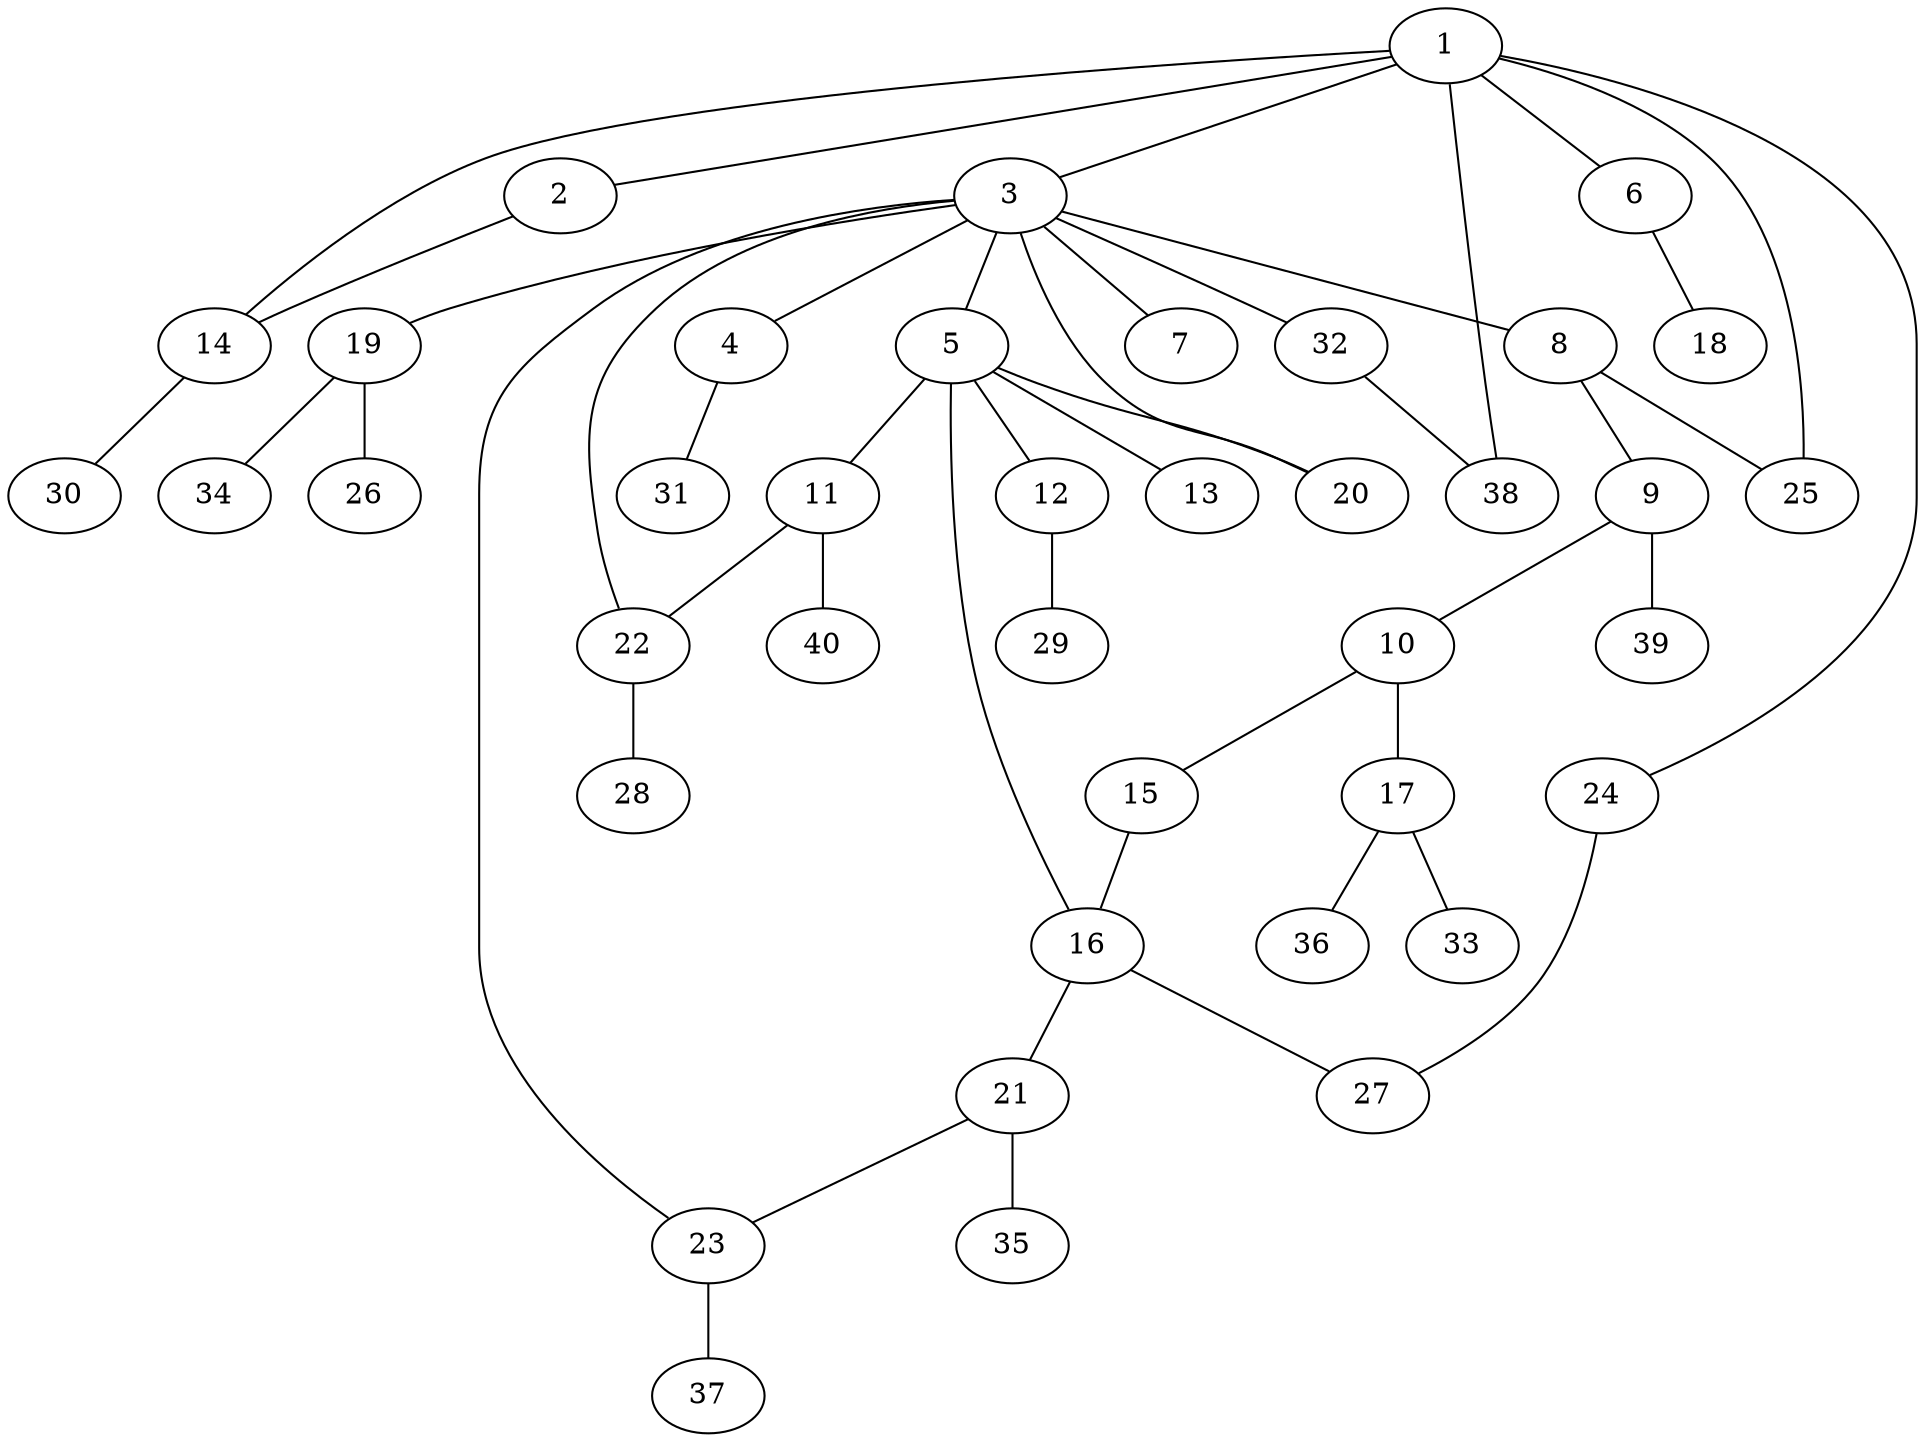 graph graphname {1--2
1--3
1--6
1--14
1--24
1--25
1--38
2--14
3--4
3--5
3--7
3--8
3--19
3--20
3--22
3--23
3--32
4--31
5--11
5--12
5--13
5--16
5--20
6--18
8--9
8--25
9--10
9--39
10--15
10--17
11--22
11--40
12--29
14--30
15--16
16--21
16--27
17--33
17--36
19--26
19--34
21--23
21--35
22--28
23--37
24--27
32--38
}